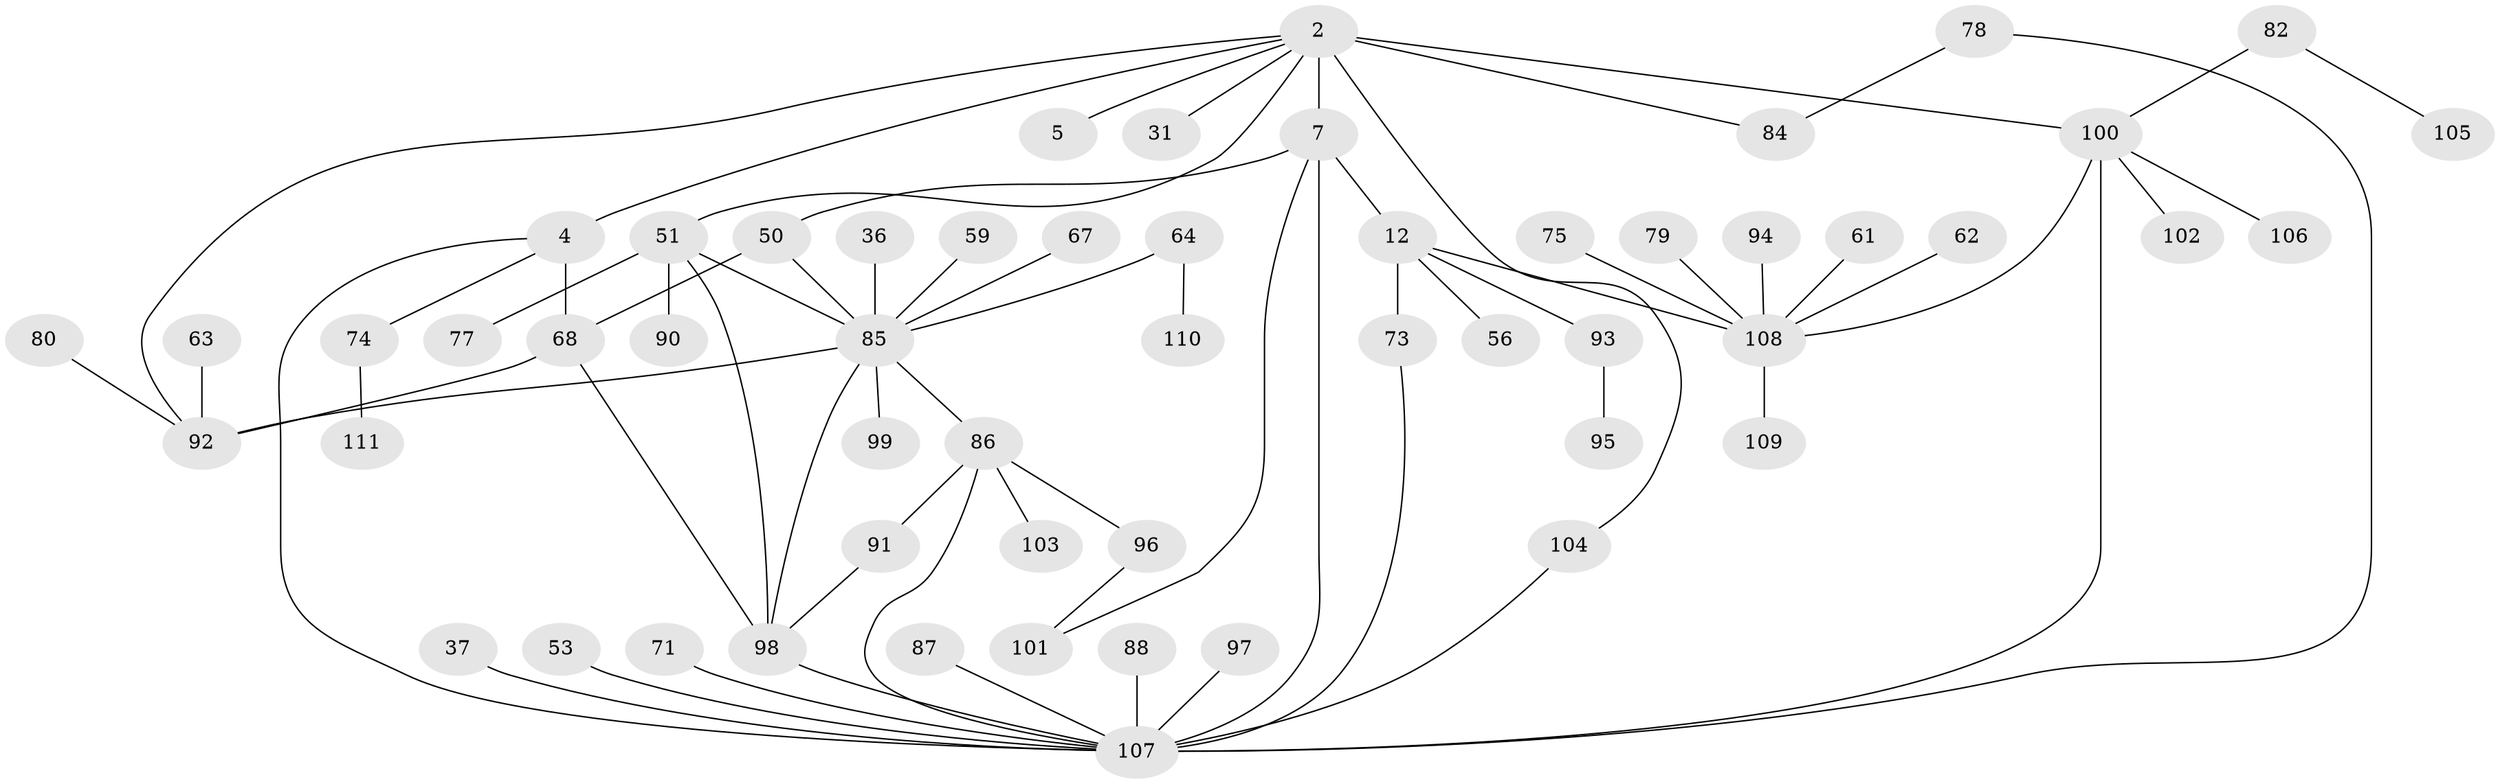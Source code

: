 // original degree distribution, {7: 0.009009009009009009, 6: 0.04504504504504504, 5: 0.06306306306306306, 1: 0.35135135135135137, 3: 0.17117117117117117, 4: 0.10810810810810811, 2: 0.25225225225225223}
// Generated by graph-tools (version 1.1) at 2025/42/03/09/25 04:42:00]
// undirected, 55 vertices, 70 edges
graph export_dot {
graph [start="1"]
  node [color=gray90,style=filled];
  2 [super="+1"];
  4;
  5;
  7 [super="+3"];
  12;
  31;
  36;
  37;
  50 [super="+47"];
  51 [super="+8"];
  53 [super="+40"];
  56;
  59;
  61;
  62;
  63;
  64;
  67;
  68 [super="+18"];
  71;
  73 [super="+16"];
  74 [super="+69"];
  75;
  77;
  78;
  79;
  80;
  82;
  84 [super="+33"];
  85 [super="+29+42"];
  86 [super="+70"];
  87;
  88;
  90 [super="+49"];
  91;
  92 [super="+44"];
  93 [super="+83"];
  94;
  95;
  96;
  97;
  98 [super="+81+58"];
  99;
  100 [super="+27+76"];
  101;
  102;
  103;
  104;
  105;
  106;
  107 [super="+66+55"];
  108 [super="+15+89"];
  109;
  110;
  111;
  2 -- 31;
  2 -- 104;
  2 -- 7 [weight=2];
  2 -- 4;
  2 -- 5;
  2 -- 51;
  2 -- 100 [weight=2];
  2 -- 84;
  2 -- 92;
  4 -- 68 [weight=2];
  4 -- 107;
  4 -- 74;
  7 -- 12;
  7 -- 101;
  7 -- 107 [weight=3];
  7 -- 50;
  12 -- 56;
  12 -- 73 [weight=2];
  12 -- 108;
  12 -- 93;
  36 -- 85;
  37 -- 107;
  50 -- 85;
  50 -- 68;
  51 -- 77;
  51 -- 90 [weight=2];
  51 -- 85 [weight=2];
  51 -- 98 [weight=2];
  53 -- 107;
  59 -- 85;
  61 -- 108;
  62 -- 108;
  63 -- 92;
  64 -- 110;
  64 -- 85;
  67 -- 85;
  68 -- 92;
  68 -- 98;
  71 -- 107;
  73 -- 107;
  74 -- 111;
  75 -- 108;
  78 -- 107;
  78 -- 84;
  79 -- 108;
  80 -- 92;
  82 -- 105;
  82 -- 100;
  85 -- 86;
  85 -- 99;
  85 -- 98;
  85 -- 92;
  86 -- 96;
  86 -- 91;
  86 -- 107;
  86 -- 103;
  87 -- 107;
  88 -- 107;
  91 -- 98;
  93 -- 95;
  94 -- 108;
  96 -- 101;
  97 -- 107;
  98 -- 107 [weight=2];
  100 -- 106;
  100 -- 102;
  100 -- 107;
  100 -- 108;
  104 -- 107;
  108 -- 109;
}
